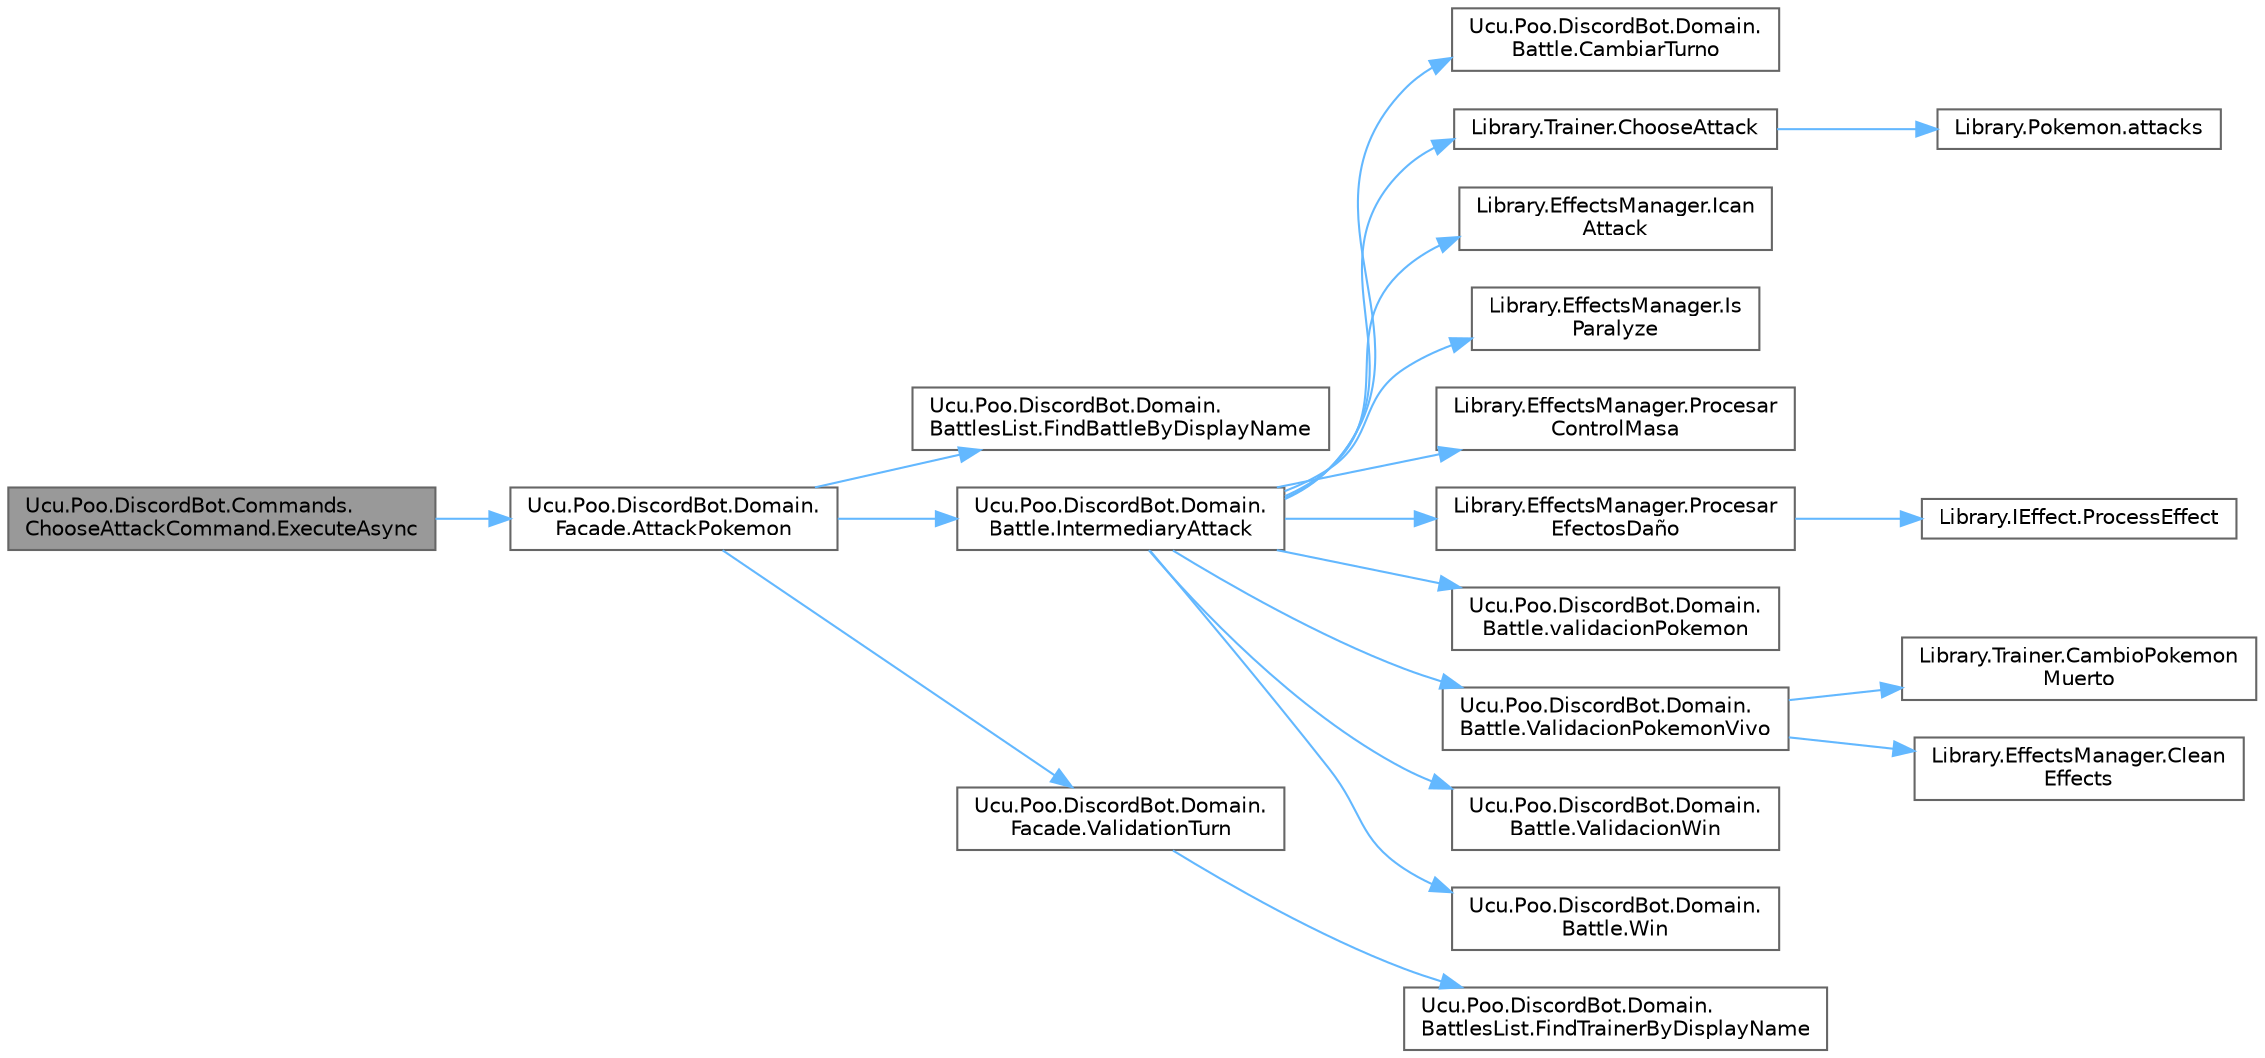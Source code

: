 digraph "Ucu.Poo.DiscordBot.Commands.ChooseAttackCommand.ExecuteAsync"
{
 // INTERACTIVE_SVG=YES
 // LATEX_PDF_SIZE
  bgcolor="transparent";
  edge [fontname=Helvetica,fontsize=10,labelfontname=Helvetica,labelfontsize=10];
  node [fontname=Helvetica,fontsize=10,shape=box,height=0.2,width=0.4];
  rankdir="LR";
  Node1 [id="Node000001",label="Ucu.Poo.DiscordBot.Commands.\lChooseAttackCommand.ExecuteAsync",height=0.2,width=0.4,color="gray40", fillcolor="grey60", style="filled", fontcolor="black",tooltip="Implementa el comando 'attack'. Este comando selecciona un ataque para el Pokémon activo del jugador ..."];
  Node1 -> Node2 [id="edge1_Node000001_Node000002",color="steelblue1",style="solid",tooltip=" "];
  Node2 [id="Node000002",label="Ucu.Poo.DiscordBot.Domain.\lFacade.AttackPokemon",height=0.2,width=0.4,color="grey40", fillcolor="white", style="filled",URL="$classUcu_1_1Poo_1_1DiscordBot_1_1Domain_1_1Facade.html#a2c795078a9fbda54b8f7dc85f0c047a6",tooltip="Permite al jugador atacar con un Pokémon durante una batalla."];
  Node2 -> Node3 [id="edge2_Node000002_Node000003",color="steelblue1",style="solid",tooltip=" "];
  Node3 [id="Node000003",label="Ucu.Poo.DiscordBot.Domain.\lBattlesList.FindBattleByDisplayName",height=0.2,width=0.4,color="grey40", fillcolor="white", style="filled",URL="$classUcu_1_1Poo_1_1DiscordBot_1_1Domain_1_1BattlesList.html#a76dbb2ce6d7c5b3b1a7249d153dac760",tooltip="Busca una batalla en la lista por el nombre de pantalla de uno de los jugadores."];
  Node2 -> Node4 [id="edge3_Node000002_Node000004",color="steelblue1",style="solid",tooltip=" "];
  Node4 [id="Node000004",label="Ucu.Poo.DiscordBot.Domain.\lBattle.IntermediaryAttack",height=0.2,width=0.4,color="grey40", fillcolor="white", style="filled",URL="$classUcu_1_1Poo_1_1DiscordBot_1_1Domain_1_1Battle.html#a5bf8452d63b73ef60dd6bd44346065d2",tooltip="Intermediario para realizar un ataque en la batalla. Valida la acción de atacar, gestiona los efectos..."];
  Node4 -> Node5 [id="edge4_Node000004_Node000005",color="steelblue1",style="solid",tooltip=" "];
  Node5 [id="Node000005",label="Ucu.Poo.DiscordBot.Domain.\lBattle.CambiarTurno",height=0.2,width=0.4,color="grey40", fillcolor="white", style="filled",URL="$classUcu_1_1Poo_1_1DiscordBot_1_1Domain_1_1Battle.html#a5284c6dbe547bb1dc6d3a34c1a037b33",tooltip="Cambia el turno entre los dos jugadores. Resetea el estado de acción y determina quién es el siguient..."];
  Node4 -> Node6 [id="edge5_Node000004_Node000006",color="steelblue1",style="solid",tooltip=" "];
  Node6 [id="Node000006",label="Library.Trainer.ChooseAttack",height=0.2,width=0.4,color="grey40", fillcolor="white", style="filled",URL="$classLibrary_1_1Trainer.html#a9e853a98634c1c33af52b22e45ce15ea",tooltip="Elige un ataque para que el Pokémon activo ataque a un oponente."];
  Node6 -> Node7 [id="edge6_Node000006_Node000007",color="steelblue1",style="solid",tooltip=" "];
  Node7 [id="Node000007",label="Library.Pokemon.attacks",height=0.2,width=0.4,color="grey40", fillcolor="white", style="filled",URL="$classLibrary_1_1Pokemon.html#a72bf7943adc7c386ba0484c400b26a68",tooltip="Método que permite al Pokémon realizar un ataque sobre otro Pokémon."];
  Node4 -> Node8 [id="edge7_Node000004_Node000008",color="steelblue1",style="solid",tooltip=" "];
  Node8 [id="Node000008",label="Library.EffectsManager.Ican\lAttack",height=0.2,width=0.4,color="grey40", fillcolor="white", style="filled",URL="$classLibrary_1_1EffectsManager.html#a49efe4162caa271c6dff16e93404745e",tooltip="Procesa los efectos que alteran el comportamiento del Pokémon (como dormir o paralizar)."];
  Node4 -> Node9 [id="edge8_Node000004_Node000009",color="steelblue1",style="solid",tooltip=" "];
  Node9 [id="Node000009",label="Library.EffectsManager.Is\lParalyze",height=0.2,width=0.4,color="grey40", fillcolor="white", style="filled",URL="$classLibrary_1_1EffectsManager.html#a7ffaa4df57bce601d9d5c70058e79eb5",tooltip="Verifica si un Pokémon tiene el efecto de parálisis activo."];
  Node4 -> Node10 [id="edge9_Node000004_Node000010",color="steelblue1",style="solid",tooltip=" "];
  Node10 [id="Node000010",label="Library.EffectsManager.Procesar\lControlMasa",height=0.2,width=0.4,color="grey40", fillcolor="white", style="filled",URL="$classLibrary_1_1EffectsManager.html#a0b9a49a0fc0ecd8a0e3a2e005e283944",tooltip="Procesa los efectos de control, como dormir o paralizar, y devuelve un mensaje que describe el result..."];
  Node4 -> Node11 [id="edge10_Node000004_Node000011",color="steelblue1",style="solid",tooltip=" "];
  Node11 [id="Node000011",label="Library.EffectsManager.Procesar\lEfectosDaño",height=0.2,width=0.4,color="grey40", fillcolor="white", style="filled",URL="$classLibrary_1_1EffectsManager.html#a90fc62b441ff3691e1430bfbc06592f6",tooltip="Procesa efectos de daño continuo (como veneno o quemadura) que afectan a la vida del Pokémon."];
  Node11 -> Node12 [id="edge11_Node000011_Node000012",color="steelblue1",style="solid",tooltip=" "];
  Node12 [id="Node000012",label="Library.IEffect.ProcessEffect",height=0.2,width=0.4,color="grey40", fillcolor="white", style="filled",URL="$interfaceLibrary_1_1IEffect.html#a3912490698280590ec5966e2477e671f",tooltip="Procesa el efecto sobre un Pokémon. Este método es responsable de actualizar el estado del Pokémon en..."];
  Node4 -> Node13 [id="edge12_Node000004_Node000013",color="steelblue1",style="solid",tooltip=" "];
  Node13 [id="Node000013",label="Ucu.Poo.DiscordBot.Domain.\lBattle.validacionPokemon",height=0.2,width=0.4,color="grey40", fillcolor="white", style="filled",URL="$classUcu_1_1Poo_1_1DiscordBot_1_1Domain_1_1Battle.html#a0c0419a149a6419f5f3fa5dc5070fbe2",tooltip="Valida si ambos jugadores tienen al menos 6 Pokémon en su equipo."];
  Node4 -> Node14 [id="edge13_Node000004_Node000014",color="steelblue1",style="solid",tooltip=" "];
  Node14 [id="Node000014",label="Ucu.Poo.DiscordBot.Domain.\lBattle.ValidacionPokemonVivo",height=0.2,width=0.4,color="grey40", fillcolor="white", style="filled",URL="$classUcu_1_1Poo_1_1DiscordBot_1_1Domain_1_1Battle.html#a3c8843ee6801d84965dbe2deefdf0efd",tooltip="Valida el estado de los Pokémon activos de ambos jugadores. Si alguno de los Pokémon está muerto (vid..."];
  Node14 -> Node15 [id="edge14_Node000014_Node000015",color="steelblue1",style="solid",tooltip=" "];
  Node15 [id="Node000015",label="Library.Trainer.CambioPokemon\lMuerto",height=0.2,width=0.4,color="grey40", fillcolor="white", style="filled",URL="$classLibrary_1_1Trainer.html#a40e8a32f4e61e51a2b38dfb9ea2001cf",tooltip="Cambia al siguiente Pokémon disponible en el equipo si el Pokémon activo está muerto."];
  Node14 -> Node16 [id="edge15_Node000014_Node000016",color="steelblue1",style="solid",tooltip=" "];
  Node16 [id="Node000016",label="Library.EffectsManager.Clean\lEffects",height=0.2,width=0.4,color="grey40", fillcolor="white", style="filled",URL="$classLibrary_1_1EffectsManager.html#a2f2cf03bd3ebcf2e2274f67d85ce9cd5",tooltip="Limpia todos los efectos activos de un Pokémon."];
  Node4 -> Node17 [id="edge16_Node000004_Node000017",color="steelblue1",style="solid",tooltip=" "];
  Node17 [id="Node000017",label="Ucu.Poo.DiscordBot.Domain.\lBattle.ValidacionWin",height=0.2,width=0.4,color="grey40", fillcolor="white", style="filled",URL="$classUcu_1_1Poo_1_1DiscordBot_1_1Domain_1_1Battle.html#a344b4ccc5c8c196ba7b406294a95e61a",tooltip="Valida si el jugador actual ha ganado la batalla. Se considera una victoria cuando todos los Pokémon ..."];
  Node4 -> Node18 [id="edge17_Node000004_Node000018",color="steelblue1",style="solid",tooltip=" "];
  Node18 [id="Node000018",label="Ucu.Poo.DiscordBot.Domain.\lBattle.Win",height=0.2,width=0.4,color="grey40", fillcolor="white", style="filled",URL="$classUcu_1_1Poo_1_1DiscordBot_1_1Domain_1_1Battle.html#a51f107114664c960965d3a3bf70c9985",tooltip="Muestra el mensaje de victoria cuando el jugador actual gana la batalla."];
  Node2 -> Node19 [id="edge18_Node000002_Node000019",color="steelblue1",style="solid",tooltip=" "];
  Node19 [id="Node000019",label="Ucu.Poo.DiscordBot.Domain.\lFacade.ValidationTurn",height=0.2,width=0.4,color="grey40", fillcolor="white", style="filled",URL="$classUcu_1_1Poo_1_1DiscordBot_1_1Domain_1_1Facade.html#a6da72f5b6815a28284aebca1a4ebd009",tooltip="Valida si es el turno del jugador durante una batalla."];
  Node19 -> Node20 [id="edge19_Node000019_Node000020",color="steelblue1",style="solid",tooltip=" "];
  Node20 [id="Node000020",label="Ucu.Poo.DiscordBot.Domain.\lBattlesList.FindTrainerByDisplayName",height=0.2,width=0.4,color="grey40", fillcolor="white", style="filled",URL="$classUcu_1_1Poo_1_1DiscordBot_1_1Domain_1_1BattlesList.html#a6285b78cc1f21423f3ba446d5b380222",tooltip="Busca un entrenador en todas las batallas por su nombre de pantalla (display name)."];
}
